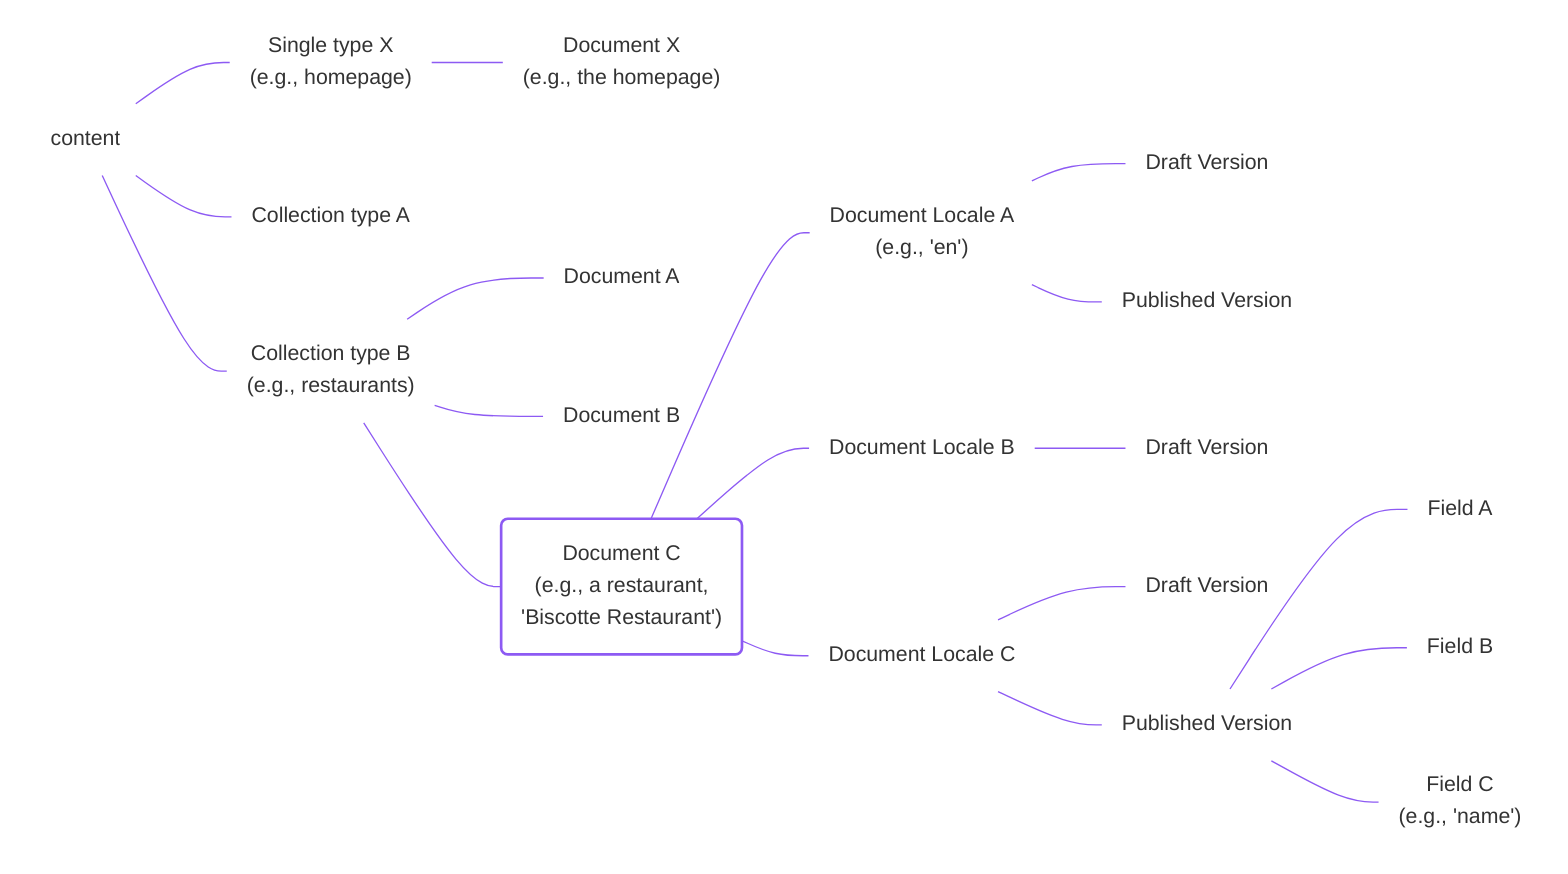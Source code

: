 flowchart LR
  stX("Single type X <br>(e.g., homepage)")
  docX("Document X<br/>(e.g., the homepage)")
  docA(Document A)
  docB(Document B)
  docC("Document C<br>(e.g., a restaurant,<br/>'Biscotte Restaurant')")
  docLocA("Document Locale A<br>(e.g., 'en')")
  docLocB(Document Locale B)
  docLocC(Document Locale C)
  draftA(Draft Version)
  draftB(Draft Version)
  draftC(Draft Version)
  pubA(Published Version)
  pubC(Published Version)
  ctA(Collection type A)
  ctB("Collection type B<br>(e.g., restaurants)")
  fieldA(Field A)
  fieldB(Field B)
  fieldC("Field C<br>(e.g., 'name')")

  content --- stX --- docX
  content --- ctA
  content --- ctB

  ctB --- docA
  ctB --- docB
  ctB --- docC

  docC --- docLocA
  docC --- docLocB --- draftB
  docC --- docLocC

  docLocA --- draftA
  docLocA --- pubA

  docLocC --- draftC
  docLocC --- pubC

  pubC --- fieldA
  pubC --- fieldB
  pubC --- fieldC

  classDef notHighlighted fill:transparent,stroke:none
  classDef highlighted fill:transparent,stroke:#8D5AF3,stroke-width:2px
  class content,stX,docX,docA,docB,ctA,ctB,docLocA,docLocB,docLocC,draftA,draftB,draftC,pubA,pubB,pubC,fieldA,fieldB,fieldC notHighlighted
  linkStyle default stroke:#8D5AF3
  class docC highlighted